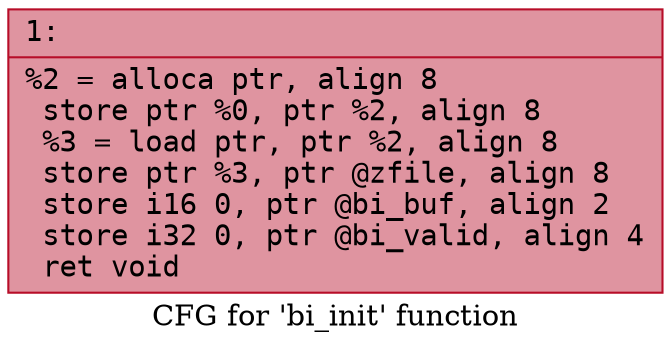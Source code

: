 digraph "CFG for 'bi_init' function" {
	label="CFG for 'bi_init' function";

	Node0x600000135f90 [shape=record,color="#b70d28ff", style=filled, fillcolor="#b70d2870" fontname="Courier",label="{1:\l|  %2 = alloca ptr, align 8\l  store ptr %0, ptr %2, align 8\l  %3 = load ptr, ptr %2, align 8\l  store ptr %3, ptr @zfile, align 8\l  store i16 0, ptr @bi_buf, align 2\l  store i32 0, ptr @bi_valid, align 4\l  ret void\l}"];
}
